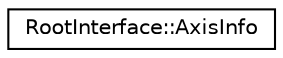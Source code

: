 digraph "Graphical Class Hierarchy"
{
  edge [fontname="Helvetica",fontsize="10",labelfontname="Helvetica",labelfontsize="10"];
  node [fontname="Helvetica",fontsize="10",shape=record];
  rankdir="LR";
  Node1 [label="RootInterface::AxisInfo",height=0.2,width=0.4,color="black", fillcolor="white", style="filled",URL="$d9/d4b/struct_root_interface_1_1_axis_info.html"];
}
